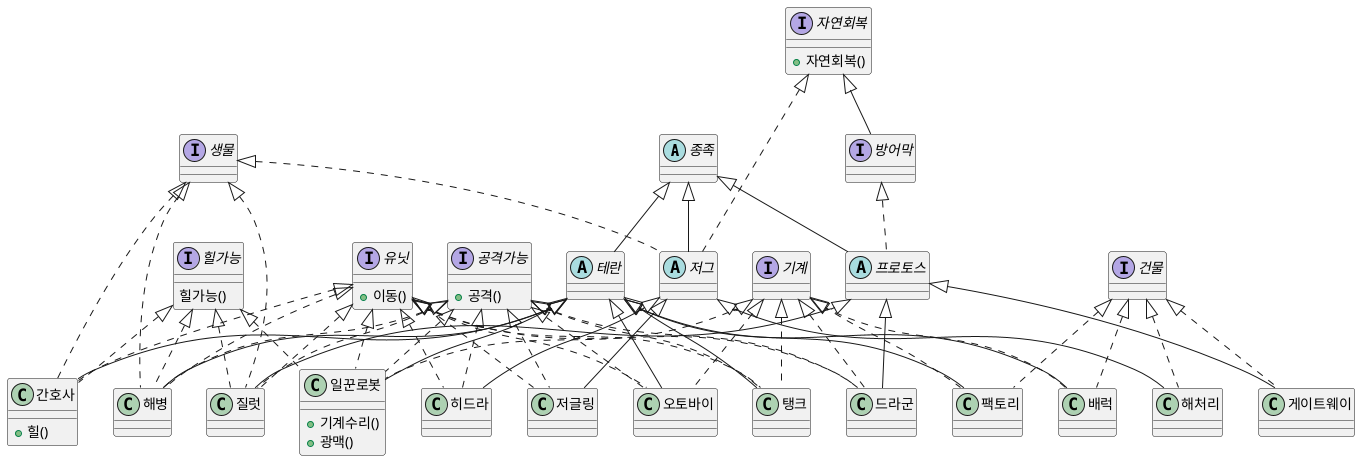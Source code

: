 @startuml
scale 1

abstract 종족{}
abstract class 테란 extends 종족{}
abstract class 저그 extends 종족 implements 자연회복, 생물{}
abstract class 프로토스 extends 종족 implements 방어막{}

interface 생물{}
interface 기계{}
interface 힐가능{
  힐가능()
}
interface 방어막 extends 자연회복{}
interface 자연회복{
 +자연회복()
}
interface 공격가능{
 +공격()
}

interface 유닛 {
 +이동()
}
interface 건물 {}

class 해병 extends 테란 implements 유닛, 생물, 힐가능 ,공격가능 {}
class 간호사 extends 테란 implements 유닛, 생물, 힐가능{
 +힐()
}
class 탱크 extends 테란 implements 유닛, 기계 , 공격가능{}
class 오토바이 extends 테란 implements 유닛, 기계, 공격가능{}
class 일꾼로봇 extends 테란 implements 유닛, 기계, 힐가능 ,공격가능{
 +기계수리()
 +광맥()
}

class 배럭 extends 테란 implements 건물, 기계{}
class 팩토리 extends 테란 implements 건물, 기계{}

class 저글링 extends 저그 implements 유닛 , 공격가능{}
class 히드라 extends 저그 implements 유닛 , 공격가능 {}
class 해처리 extends 저그 implements 건물{}

class 질럿 extends 프로토스 implements 유닛 , 생물 , 힐가능 , 공격가능{}
class 드라군 extends 프로토스 implements 유닛, 기계 , 공격가능{}
class 게이트웨이 extends 프로토스 implements 건물{}

@enduml